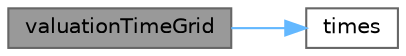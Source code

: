 digraph "valuationTimeGrid"
{
 // INTERACTIVE_SVG=YES
 // LATEX_PDF_SIZE
  bgcolor="transparent";
  edge [fontname=Helvetica,fontsize=10,labelfontname=Helvetica,labelfontsize=10];
  node [fontname=Helvetica,fontsize=10,shape=box,height=0.2,width=0.4];
  rankdir="LR";
  Node1 [label="valuationTimeGrid",height=0.2,width=0.4,color="gray40", fillcolor="grey60", style="filled", fontcolor="black",tooltip="Returns the time grid associated with the vector of valuation times (plus t=0)"];
  Node1 -> Node2 [color="steelblue1",style="solid"];
  Node2 [label="times",height=0.2,width=0.4,color="grey40", fillcolor="white", style="filled",URL="$classore_1_1data_1_1_date_grid.html#a732aa9d2d97648fb15927f125206103b",tooltip="Returns the times from Settings::instance().evaluationDate to each Date using the day counter."];
}
